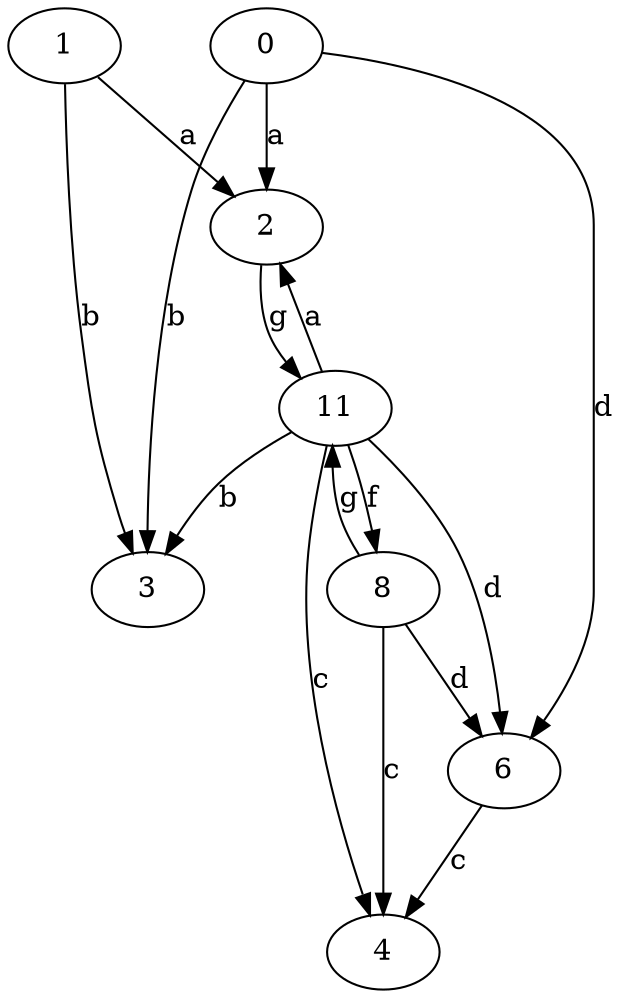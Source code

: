 strict digraph  {
1;
2;
3;
4;
6;
8;
0;
11;
1 -> 2  [label=a];
1 -> 3  [label=b];
2 -> 11  [label=g];
6 -> 4  [label=c];
8 -> 4  [label=c];
8 -> 6  [label=d];
8 -> 11  [label=g];
0 -> 2  [label=a];
0 -> 3  [label=b];
0 -> 6  [label=d];
11 -> 2  [label=a];
11 -> 3  [label=b];
11 -> 4  [label=c];
11 -> 6  [label=d];
11 -> 8  [label=f];
}
